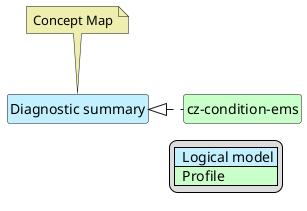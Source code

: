 @startuml
hide circle
hide stereotype
hide members
hide methods
skinparam linetype ortho
skinparam class {
BackgroundColor<<LogicalModel>> #APPLICATION
BackgroundColor<<Profile>> #TECHNOLOGY
}
legend right
| <#APPLICATION>  Logical model |
| <#TECHNOLOGY>  Profile |
endlegend

class "Diagnostic summary" <<LogicalModel>> [[StructureDefinition-DiagnostickySouhrnCz.html]]
note top #EEEEAE [[ConceptMap-diagnosticSummary2FHIR-cz-ems.html]]
Concept Map
endnote

class "cz-condition-ems" <<Profile>> [[StructureDefinition-cz-condition-ems.html]]

"Diagnostic summary" <|. "cz-condition-ems"
@enduml
